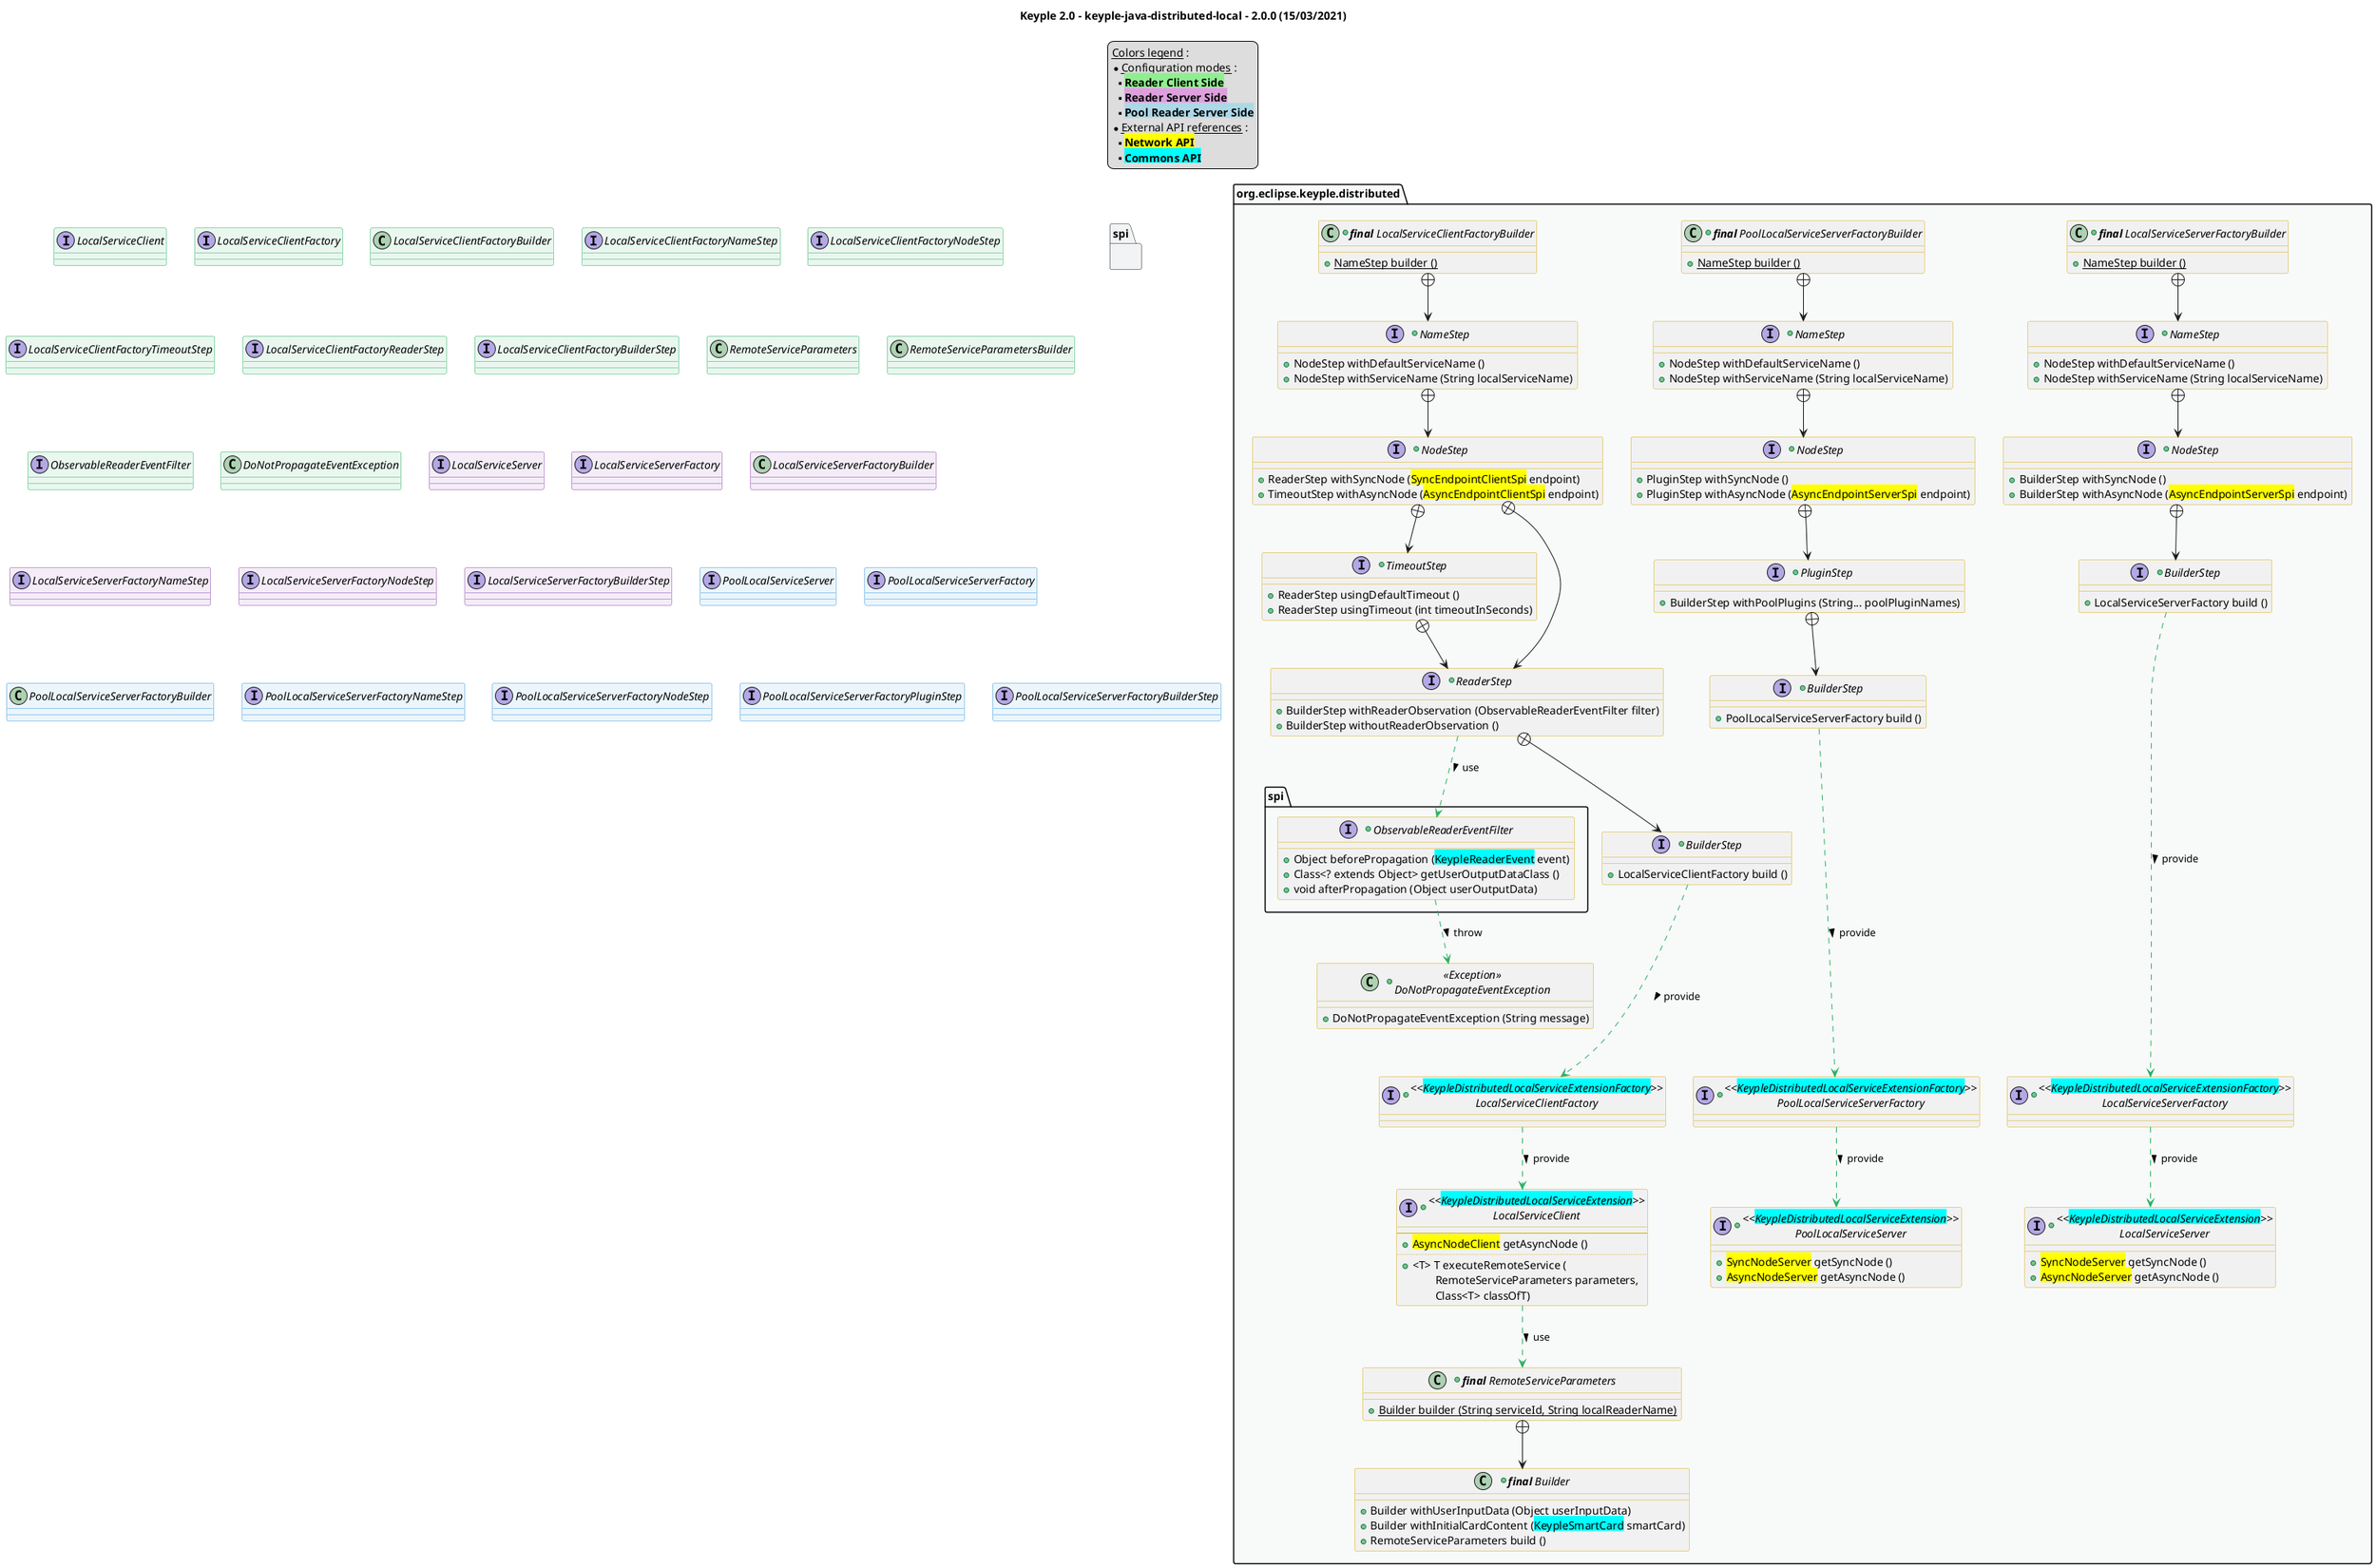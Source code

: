 @startuml
title
    Keyple 2.0 - keyple-java-distributed-local - 2.0.0 (15/03/2021)
end title

' == THEME ==

'Couleurs issues de : https://htmlcolorcodes.com/fr/tableau-de-couleur/tableau-de-couleur-design-plat/
!define C_GREY1 F8F9F9
!define C_GREY2 F2F3F4
!define C_GREY3 E5E7E9
!define C_GREY4 D7DBDD
!define C_GREY5 CACFD2
!define C_GREY6 BDC3C7
!define C_LINK 3498DB
!define C_USE 27AE60

skinparam Shadowing false
skinparam ClassFontStyle italic
skinparam ClassBorderColor #D4AC0D
skinparam stereotypeABorderColor #A9DCDF
skinparam stereotypeIBorderColor #B4A7E5
skinparam stereotypeCBorderColor #ADD1B2
skinparam stereotypeEBorderColor #EB93DF
' Red
skinparam ClassBackgroundColor<<red>> #FDEDEC
skinparam ClassBorderColor<<red>> #E74C3C
hide <<red>> stereotype
' Purple
skinparam ClassBackgroundColor<<purple>> #F4ECF7
skinparam ClassBorderColor<<purple>> #8E44AD
hide <<purple>> stereotype
' blue
skinparam ClassBackgroundColor<<blue>> #EBF5FB
skinparam ClassBorderColor<<blue>> #3498DB
hide <<blue>> stereotype
' Green
skinparam ClassBackgroundColor<<green>> #E9F7EF
skinparam ClassBorderColor<<green>> #27AE60
hide <<green>> stereotype
' Grey
skinparam ClassBackgroundColor<<grey>> #EAECEE
skinparam ClassBorderColor<<grey>> #2C3E50
hide <<grey>> stereotype

' == CONTENT ==

legend top
    __Colors legend__ :
    * __Configuration modes__ :
    ** <back:lightGreen>**Reader Client Side**</back>
    ** <back:plum>**Reader Server Side**</back>
    ** <back:lightBlue>**Pool Reader Server Side**</back>
    * __External API references__ :
    ** <back:yellow>**Network API**</back>
    ** <back:cyan>**Commons API**</back>
end legend

package "org.eclipse.keyple.distributed" as root {

    +interface "<<<back:cyan>KeypleDistributedLocalServiceExtension</back>>>\nLocalServiceClient" as LocalServiceClient {
        --
        +<back:yellow>AsyncNodeClient</back> getAsyncNode ()
        ..
        +<T> T executeRemoteService (
            \tRemoteServiceParameters parameters,
            \tClass<T> classOfT)
    }
    +class "**final** RemoteServiceParameters" as RemoteServiceParameters {
        +{static} Builder builder (String serviceId, String localReaderName)
    }
    +class "**final** Builder" as RemoteServiceParametersBuilder {
        +Builder withUserInputData (Object userInputData)
        +Builder withInitialCardContent (<back:cyan>KeypleSmartCard</back> smartCard)
        +RemoteServiceParameters build ()
    }

    +interface "<<<back:cyan>KeypleDistributedLocalServiceExtension</back>>>\nLocalServiceServer" as LocalServiceServer {
        +<back:yellow>SyncNodeServer</back> getSyncNode ()
        +<back:yellow>AsyncNodeServer</back> getAsyncNode ()
    }

    +interface "<<<back:cyan>KeypleDistributedLocalServiceExtension</back>>>\nPoolLocalServiceServer" as PoolLocalServiceServer {
        +<back:yellow>SyncNodeServer</back> getSyncNode ()
        +<back:yellow>AsyncNodeServer</back> getAsyncNode ()
    }

    ' Factories
    together {
        +interface "<<<back:cyan>KeypleDistributedLocalServiceExtensionFactory</back>>>\nLocalServiceClientFactory" as LocalServiceClientFactory {
        }
        +interface "<<<back:cyan>KeypleDistributedLocalServiceExtensionFactory</back>>>\nLocalServiceServerFactory" as LocalServiceServerFactory {
        }
        +interface "<<<back:cyan>KeypleDistributedLocalServiceExtensionFactory</back>>>\nPoolLocalServiceServerFactory" as PoolLocalServiceServerFactory {
        }
    }

    ' Factories builders
    together {
        +class "**final** LocalServiceClientFactoryBuilder" as LocalServiceClientFactoryBuilder {
            + {static} NameStep builder ()
        }
        +interface "NameStep" as LocalServiceClientFactoryNameStep {
            + NodeStep withDefaultServiceName ()
            + NodeStep withServiceName (String localServiceName)
        }
        +interface "NodeStep" as LocalServiceClientFactoryNodeStep {
            + ReaderStep withSyncNode (<back:yellow>SyncEndpointClientSpi</back> endpoint)
            + TimeoutStep withAsyncNode (<back:yellow>AsyncEndpointClientSpi</back> endpoint)
        }
        +interface "TimeoutStep" as LocalServiceClientFactoryTimeoutStep {
            + ReaderStep usingDefaultTimeout ()
            + ReaderStep usingTimeout (int timeoutInSeconds)
        }
        +interface "ReaderStep" as LocalServiceClientFactoryReaderStep {
                + BuilderStep withReaderObservation (ObservableReaderEventFilter filter)
            + BuilderStep withoutReaderObservation ()
        }
        +interface "BuilderStep" as LocalServiceClientFactoryBuilderStep {
            + LocalServiceClientFactory build ()
        }

        package spi {
            +interface ObservableReaderEventFilter {
                +Object beforePropagation (<back:cyan>KeypleReaderEvent</back> event)
                +Class<? extends Object> getUserOutputDataClass ()
                +void afterPropagation (Object userOutputData)
            }
        }
        +class "<<Exception>>\nDoNotPropagateEventException" as DoNotPropagateEventException {
            +DoNotPropagateEventException (String message)
        }

        +class "**final** LocalServiceServerFactoryBuilder" as LocalServiceServerFactoryBuilder {
            + {static} NameStep builder ()
        }
        +interface "NameStep" as LocalServiceServerFactoryNameStep {
            + NodeStep withDefaultServiceName ()
            + NodeStep withServiceName (String localServiceName)
        }
        +interface "NodeStep" as LocalServiceServerFactoryNodeStep {
            + BuilderStep withSyncNode ()
            + BuilderStep withAsyncNode (<back:yellow>AsyncEndpointServerSpi</back> endpoint)
        }
        +interface "BuilderStep" as LocalServiceServerFactoryBuilderStep {
            + LocalServiceServerFactory build ()
        }

        +class "**final** PoolLocalServiceServerFactoryBuilder" as PoolLocalServiceServerFactoryBuilder {
            + {static} NameStep builder ()
        }
        +interface "NameStep" as PoolLocalServiceServerFactoryNameStep {
            + NodeStep withDefaultServiceName ()
            + NodeStep withServiceName (String localServiceName)
        }
        +interface "NodeStep" as PoolLocalServiceServerFactoryNodeStep {
            + PluginStep withSyncNode ()
            + PluginStep withAsyncNode (<back:yellow>AsyncEndpointServerSpi</back> endpoint)
        }
        +interface "PluginStep" as PoolLocalServiceServerFactoryPluginStep {
            + BuilderStep withPoolPlugins (String... poolPluginNames)
        }
        +interface "BuilderStep" as PoolLocalServiceServerFactoryBuilderStep {
            + PoolLocalServiceServerFactory build ()
        }
    }
}

' Associations
LocalServiceClient ..> RemoteServiceParameters #C_USE : use >
RemoteServiceParameters +--> RemoteServiceParametersBuilder

LocalServiceClientFactoryBuilder +--> LocalServiceClientFactoryNameStep
LocalServiceClientFactoryNameStep +--> LocalServiceClientFactoryNodeStep
LocalServiceClientFactoryNodeStep +--> LocalServiceClientFactoryTimeoutStep
LocalServiceClientFactoryNodeStep +--> LocalServiceClientFactoryReaderStep
LocalServiceClientFactoryTimeoutStep +--> LocalServiceClientFactoryReaderStep
LocalServiceClientFactoryReaderStep +--> LocalServiceClientFactoryBuilderStep
LocalServiceClientFactoryReaderStep ..> ObservableReaderEventFilter #C_USE : use >
ObservableReaderEventFilter ..> DoNotPropagateEventException #C_USE : throw >
LocalServiceClientFactoryBuilderStep ..> LocalServiceClientFactory #C_USE : provide >
LocalServiceClientFactory ..> LocalServiceClient #C_USE : provide >

LocalServiceServerFactoryBuilder +--> LocalServiceServerFactoryNameStep
LocalServiceServerFactoryNameStep +--> LocalServiceServerFactoryNodeStep
LocalServiceServerFactoryNodeStep +--> LocalServiceServerFactoryBuilderStep
LocalServiceServerFactoryBuilderStep ..> LocalServiceServerFactory #C_USE : provide >
LocalServiceServerFactory ..> LocalServiceServer #C_USE : provide >

PoolLocalServiceServerFactoryBuilder +--> PoolLocalServiceServerFactoryNameStep
PoolLocalServiceServerFactoryNameStep +--> PoolLocalServiceServerFactoryNodeStep
PoolLocalServiceServerFactoryNodeStep +--> PoolLocalServiceServerFactoryPluginStep
PoolLocalServiceServerFactoryPluginStep +--> PoolLocalServiceServerFactoryBuilderStep
PoolLocalServiceServerFactoryBuilderStep ..> PoolLocalServiceServerFactory #C_USE : provide >
PoolLocalServiceServerFactory ..> PoolLocalServiceServer #C_USE : provide >

' == LAYOUT ==

DoNotPropagateEventException -[hidden]- LocalServiceClientFactory

' == STYLE ==

package root #C_GREY1 {}
package spi #C_GREY2 {}

interface LocalServiceClient <<green>>
interface LocalServiceClientFactory <<green>>
class LocalServiceClientFactoryBuilder <<green>>
interface LocalServiceClientFactoryNameStep <<green>>
interface LocalServiceClientFactoryNodeStep <<green>>
interface LocalServiceClientFactoryTimeoutStep <<green>>
interface LocalServiceClientFactoryReaderStep <<green>>
interface LocalServiceClientFactoryBuilderStep <<green>>
class RemoteServiceParameters <<green>>
class RemoteServiceParametersBuilder <<green>>
interface ObservableReaderEventFilter <<green>>
class DoNotPropagateEventException <<green>>

interface LocalServiceServer <<purple>>
interface LocalServiceServerFactory <<purple>>
class LocalServiceServerFactoryBuilder <<purple>>
interface LocalServiceServerFactoryNameStep <<purple>>
interface LocalServiceServerFactoryNodeStep <<purple>>
interface LocalServiceServerFactoryBuilderStep <<purple>>

interface PoolLocalServiceServer <<blue>>
interface PoolLocalServiceServerFactory <<blue>>
class PoolLocalServiceServerFactoryBuilder <<blue>>
interface PoolLocalServiceServerFactoryNameStep <<blue>>
interface PoolLocalServiceServerFactoryNodeStep <<blue>>
interface PoolLocalServiceServerFactoryPluginStep <<blue>>
interface PoolLocalServiceServerFactoryBuilderStep <<blue>>

@enduml